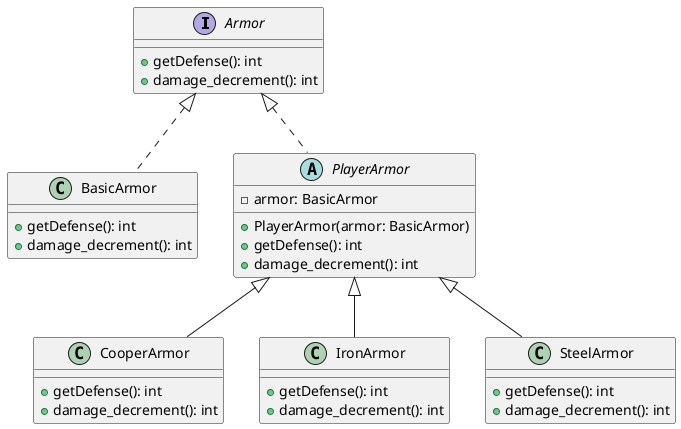 @startuml

interface Armor {
  +getDefense(): int
  +damage_decrement(): int
}

class BasicArmor implements Armor{
  +getDefense(): int
  +damage_decrement(): int
}

abstract class PlayerArmor implements Armor{
  -armor: BasicArmor
  +PlayerArmor(armor: BasicArmor)
  +getDefense(): int
  +damage_decrement(): int
}

class CooperArmor extends PlayerArmor {
  +getDefense(): int
  +damage_decrement(): int
}

class IronArmor extends PlayerArmor {
  +getDefense(): int
  +damage_decrement(): int
}

class SteelArmor extends PlayerArmor {
  +getDefense(): int
  +damage_decrement(): int
}

@enduml
